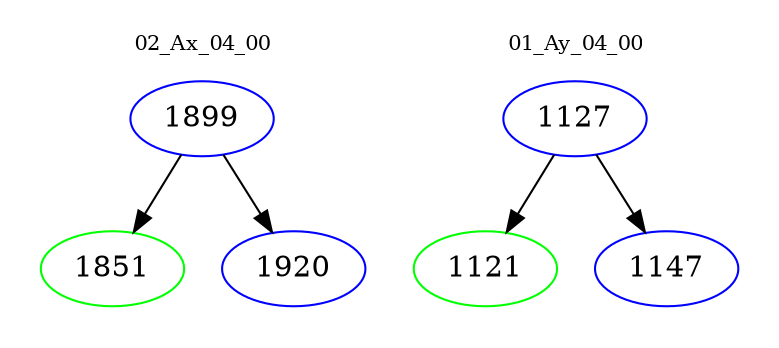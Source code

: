 digraph{
subgraph cluster_0 {
color = white
label = "02_Ax_04_00";
fontsize=10;
T0_1899 [label="1899", color="blue"]
T0_1899 -> T0_1851 [color="black"]
T0_1851 [label="1851", color="green"]
T0_1899 -> T0_1920 [color="black"]
T0_1920 [label="1920", color="blue"]
}
subgraph cluster_1 {
color = white
label = "01_Ay_04_00";
fontsize=10;
T1_1127 [label="1127", color="blue"]
T1_1127 -> T1_1121 [color="black"]
T1_1121 [label="1121", color="green"]
T1_1127 -> T1_1147 [color="black"]
T1_1147 [label="1147", color="blue"]
}
}
